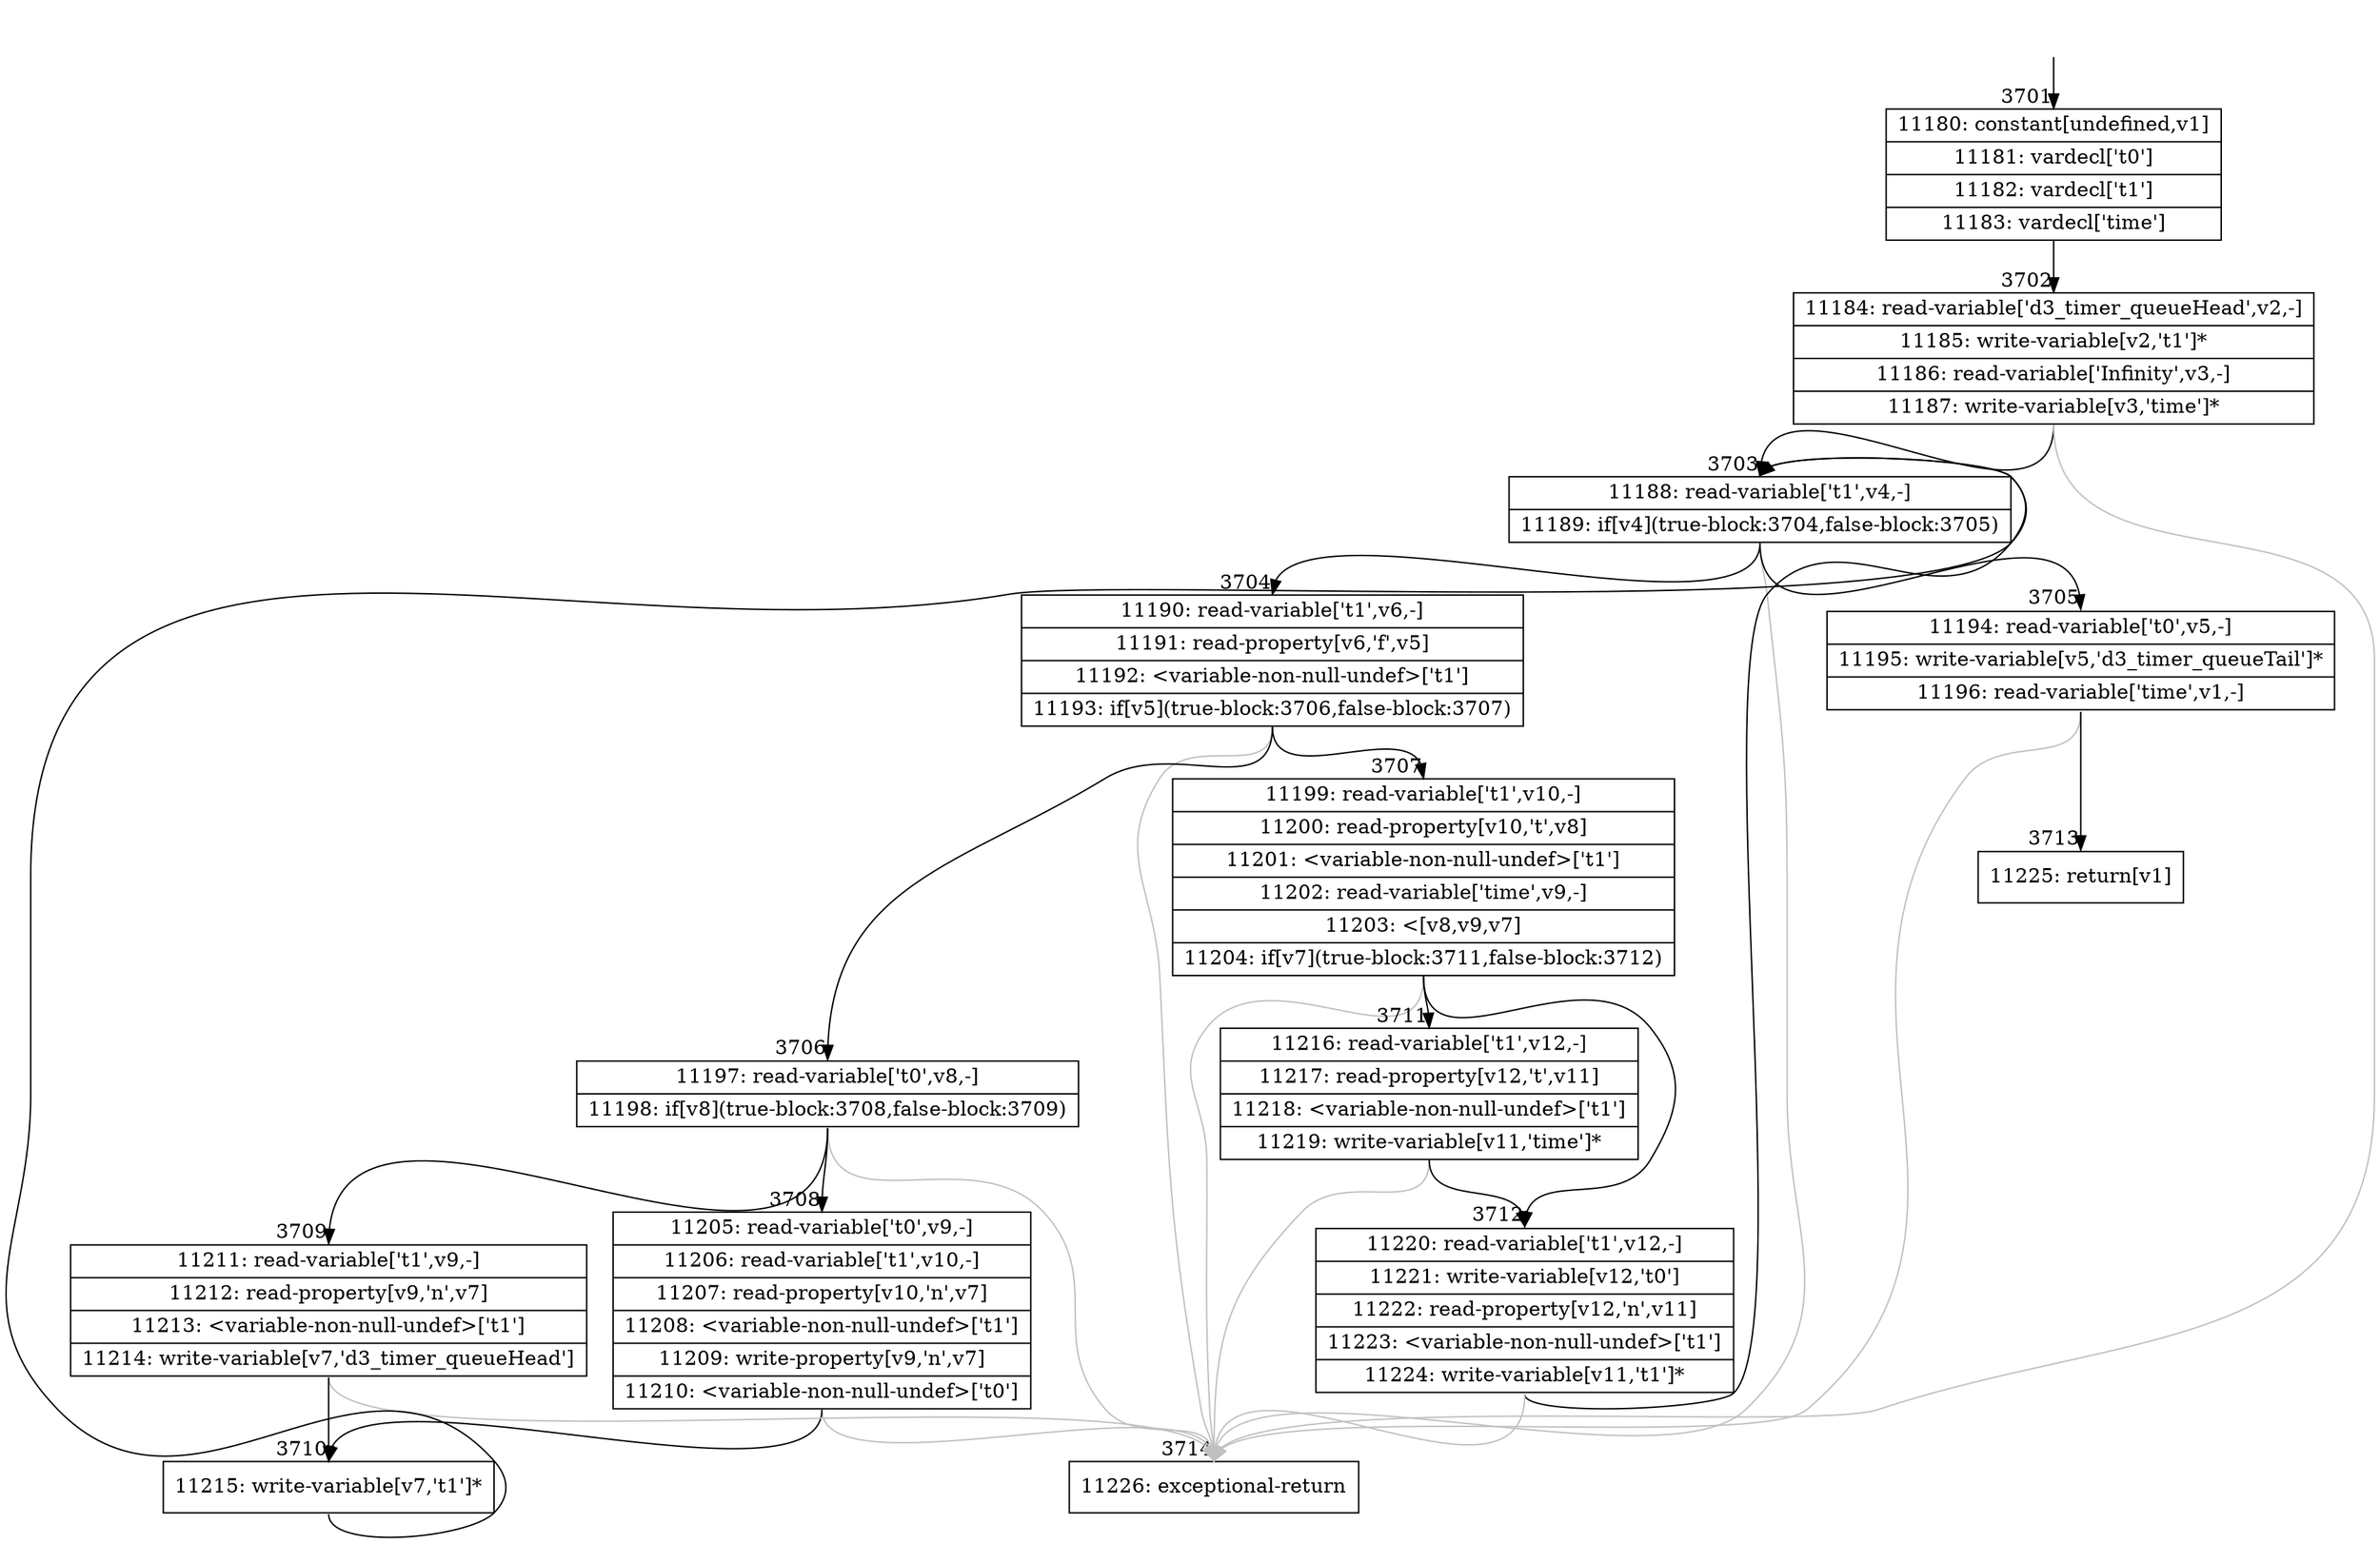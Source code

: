 digraph {
rankdir="TD"
BB_entry340[shape=none,label=""];
BB_entry340 -> BB3701 [tailport=s, headport=n, headlabel="    3701"]
BB3701 [shape=record label="{11180: constant[undefined,v1]|11181: vardecl['t0']|11182: vardecl['t1']|11183: vardecl['time']}" ] 
BB3701 -> BB3702 [tailport=s, headport=n, headlabel="      3702"]
BB3702 [shape=record label="{11184: read-variable['d3_timer_queueHead',v2,-]|11185: write-variable[v2,'t1']*|11186: read-variable['Infinity',v3,-]|11187: write-variable[v3,'time']*}" ] 
BB3702 -> BB3703 [tailport=s, headport=n, headlabel="      3703"]
BB3702 -> BB3714 [tailport=s, headport=n, color=gray, headlabel="      3714"]
BB3703 [shape=record label="{11188: read-variable['t1',v4,-]|11189: if[v4](true-block:3704,false-block:3705)}" ] 
BB3703 -> BB3704 [tailport=s, headport=n, headlabel="      3704"]
BB3703 -> BB3705 [tailport=s, headport=n, headlabel="      3705"]
BB3703 -> BB3714 [tailport=s, headport=n, color=gray]
BB3704 [shape=record label="{11190: read-variable['t1',v6,-]|11191: read-property[v6,'f',v5]|11192: \<variable-non-null-undef\>['t1']|11193: if[v5](true-block:3706,false-block:3707)}" ] 
BB3704 -> BB3706 [tailport=s, headport=n, headlabel="      3706"]
BB3704 -> BB3707 [tailport=s, headport=n, headlabel="      3707"]
BB3704 -> BB3714 [tailport=s, headport=n, color=gray]
BB3705 [shape=record label="{11194: read-variable['t0',v5,-]|11195: write-variable[v5,'d3_timer_queueTail']*|11196: read-variable['time',v1,-]}" ] 
BB3705 -> BB3713 [tailport=s, headport=n, headlabel="      3713"]
BB3705 -> BB3714 [tailport=s, headport=n, color=gray]
BB3706 [shape=record label="{11197: read-variable['t0',v8,-]|11198: if[v8](true-block:3708,false-block:3709)}" ] 
BB3706 -> BB3708 [tailport=s, headport=n, headlabel="      3708"]
BB3706 -> BB3709 [tailport=s, headport=n, headlabel="      3709"]
BB3706 -> BB3714 [tailport=s, headport=n, color=gray]
BB3707 [shape=record label="{11199: read-variable['t1',v10,-]|11200: read-property[v10,'t',v8]|11201: \<variable-non-null-undef\>['t1']|11202: read-variable['time',v9,-]|11203: \<[v8,v9,v7]|11204: if[v7](true-block:3711,false-block:3712)}" ] 
BB3707 -> BB3711 [tailport=s, headport=n, headlabel="      3711"]
BB3707 -> BB3712 [tailport=s, headport=n, headlabel="      3712"]
BB3707 -> BB3714 [tailport=s, headport=n, color=gray]
BB3708 [shape=record label="{11205: read-variable['t0',v9,-]|11206: read-variable['t1',v10,-]|11207: read-property[v10,'n',v7]|11208: \<variable-non-null-undef\>['t1']|11209: write-property[v9,'n',v7]|11210: \<variable-non-null-undef\>['t0']}" ] 
BB3708 -> BB3710 [tailport=s, headport=n, headlabel="      3710"]
BB3708 -> BB3714 [tailport=s, headport=n, color=gray]
BB3709 [shape=record label="{11211: read-variable['t1',v9,-]|11212: read-property[v9,'n',v7]|11213: \<variable-non-null-undef\>['t1']|11214: write-variable[v7,'d3_timer_queueHead']}" ] 
BB3709 -> BB3710 [tailport=s, headport=n]
BB3709 -> BB3714 [tailport=s, headport=n, color=gray]
BB3710 [shape=record label="{11215: write-variable[v7,'t1']*}" ] 
BB3710 -> BB3703 [tailport=s, headport=n]
BB3711 [shape=record label="{11216: read-variable['t1',v12,-]|11217: read-property[v12,'t',v11]|11218: \<variable-non-null-undef\>['t1']|11219: write-variable[v11,'time']*}" ] 
BB3711 -> BB3712 [tailport=s, headport=n]
BB3711 -> BB3714 [tailport=s, headport=n, color=gray]
BB3712 [shape=record label="{11220: read-variable['t1',v12,-]|11221: write-variable[v12,'t0']|11222: read-property[v12,'n',v11]|11223: \<variable-non-null-undef\>['t1']|11224: write-variable[v11,'t1']*}" ] 
BB3712 -> BB3703 [tailport=s, headport=n]
BB3712 -> BB3714 [tailport=s, headport=n, color=gray]
BB3713 [shape=record label="{11225: return[v1]}" ] 
BB3714 [shape=record label="{11226: exceptional-return}" ] 
//#$~ 2176
}
